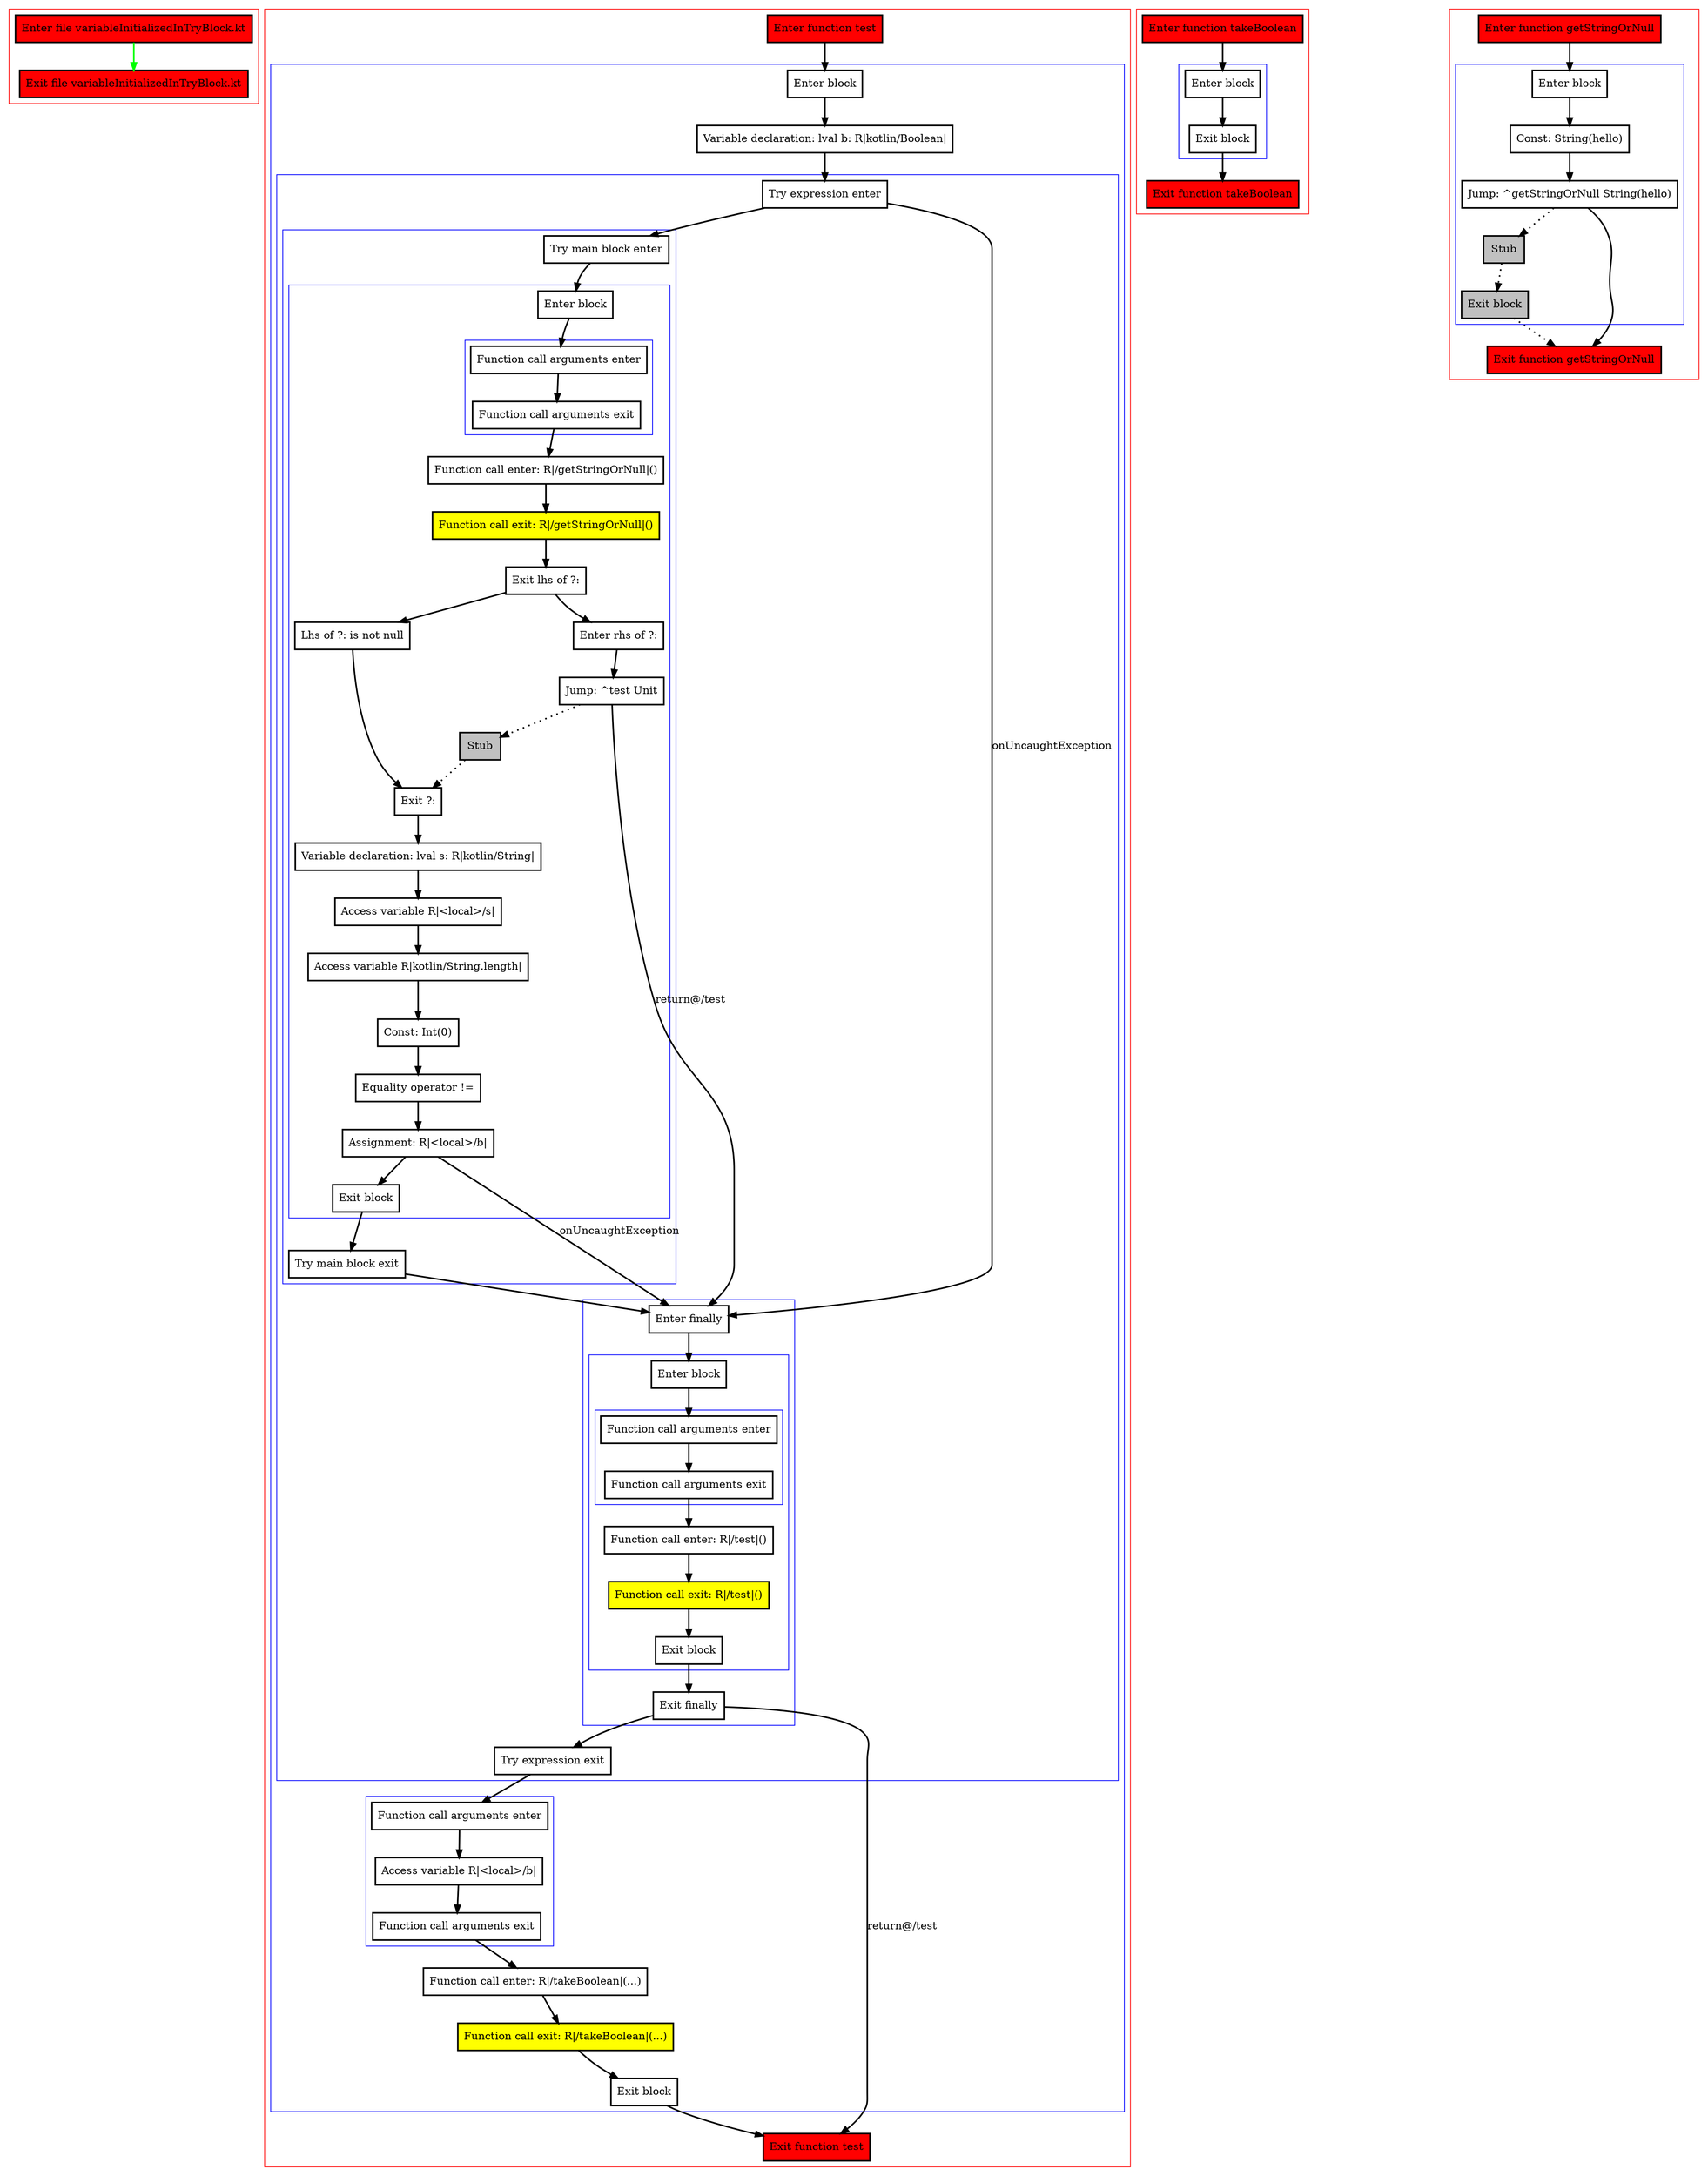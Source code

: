 digraph variableInitializedInTryBlock_kt {
    graph [nodesep=3]
    node [shape=box penwidth=2]
    edge [penwidth=2]

    subgraph cluster_0 {
        color=red
        0 [label="Enter file variableInitializedInTryBlock.kt" style="filled" fillcolor=red];
        1 [label="Exit file variableInitializedInTryBlock.kt" style="filled" fillcolor=red];
    }
    0 -> {1} [color=green];

    subgraph cluster_1 {
        color=red
        2 [label="Enter function test" style="filled" fillcolor=red];
        subgraph cluster_2 {
            color=blue
            3 [label="Enter block"];
            4 [label="Variable declaration: lval b: R|kotlin/Boolean|"];
            subgraph cluster_3 {
                color=blue
                5 [label="Try expression enter"];
                subgraph cluster_4 {
                    color=blue
                    6 [label="Try main block enter"];
                    subgraph cluster_5 {
                        color=blue
                        7 [label="Enter block"];
                        subgraph cluster_6 {
                            color=blue
                            8 [label="Function call arguments enter"];
                            9 [label="Function call arguments exit"];
                        }
                        10 [label="Function call enter: R|/getStringOrNull|()"];
                        11 [label="Function call exit: R|/getStringOrNull|()" style="filled" fillcolor=yellow];
                        12 [label="Exit lhs of ?:"];
                        13 [label="Enter rhs of ?:"];
                        14 [label="Jump: ^test Unit"];
                        15 [label="Stub" style="filled" fillcolor=gray];
                        16 [label="Lhs of ?: is not null"];
                        17 [label="Exit ?:"];
                        18 [label="Variable declaration: lval s: R|kotlin/String|"];
                        19 [label="Access variable R|<local>/s|"];
                        20 [label="Access variable R|kotlin/String.length|"];
                        21 [label="Const: Int(0)"];
                        22 [label="Equality operator !="];
                        23 [label="Assignment: R|<local>/b|"];
                        24 [label="Exit block"];
                    }
                    25 [label="Try main block exit"];
                }
                subgraph cluster_7 {
                    color=blue
                    26 [label="Enter finally"];
                    subgraph cluster_8 {
                        color=blue
                        27 [label="Enter block"];
                        subgraph cluster_9 {
                            color=blue
                            28 [label="Function call arguments enter"];
                            29 [label="Function call arguments exit"];
                        }
                        30 [label="Function call enter: R|/test|()"];
                        31 [label="Function call exit: R|/test|()" style="filled" fillcolor=yellow];
                        32 [label="Exit block"];
                    }
                    33 [label="Exit finally"];
                }
                34 [label="Try expression exit"];
            }
            subgraph cluster_10 {
                color=blue
                35 [label="Function call arguments enter"];
                36 [label="Access variable R|<local>/b|"];
                37 [label="Function call arguments exit"];
            }
            38 [label="Function call enter: R|/takeBoolean|(...)"];
            39 [label="Function call exit: R|/takeBoolean|(...)" style="filled" fillcolor=yellow];
            40 [label="Exit block"];
        }
        41 [label="Exit function test" style="filled" fillcolor=red];
    }
    2 -> {3};
    3 -> {4};
    4 -> {5};
    5 -> {6};
    5 -> {26} [label="onUncaughtException"];
    6 -> {7};
    7 -> {8};
    8 -> {9};
    9 -> {10};
    10 -> {11};
    11 -> {12};
    12 -> {13 16};
    13 -> {14};
    14 -> {26} [label="return@/test"];
    14 -> {15} [style=dotted];
    15 -> {17} [style=dotted];
    16 -> {17};
    17 -> {18};
    18 -> {19};
    19 -> {20};
    20 -> {21};
    21 -> {22};
    22 -> {23};
    23 -> {24};
    23 -> {26} [label="onUncaughtException"];
    24 -> {25};
    25 -> {26};
    26 -> {27};
    27 -> {28};
    28 -> {29};
    29 -> {30};
    30 -> {31};
    31 -> {32};
    32 -> {33};
    33 -> {34};
    33 -> {41} [label="return@/test"];
    34 -> {35};
    35 -> {36};
    36 -> {37};
    37 -> {38};
    38 -> {39};
    39 -> {40};
    40 -> {41};

    subgraph cluster_11 {
        color=red
        42 [label="Enter function takeBoolean" style="filled" fillcolor=red];
        subgraph cluster_12 {
            color=blue
            43 [label="Enter block"];
            44 [label="Exit block"];
        }
        45 [label="Exit function takeBoolean" style="filled" fillcolor=red];
    }
    42 -> {43};
    43 -> {44};
    44 -> {45};

    subgraph cluster_13 {
        color=red
        46 [label="Enter function getStringOrNull" style="filled" fillcolor=red];
        subgraph cluster_14 {
            color=blue
            47 [label="Enter block"];
            48 [label="Const: String(hello)"];
            49 [label="Jump: ^getStringOrNull String(hello)"];
            50 [label="Stub" style="filled" fillcolor=gray];
            51 [label="Exit block" style="filled" fillcolor=gray];
        }
        52 [label="Exit function getStringOrNull" style="filled" fillcolor=red];
    }
    46 -> {47};
    47 -> {48};
    48 -> {49};
    49 -> {52};
    49 -> {50} [style=dotted];
    50 -> {51} [style=dotted];
    51 -> {52} [style=dotted];

}
